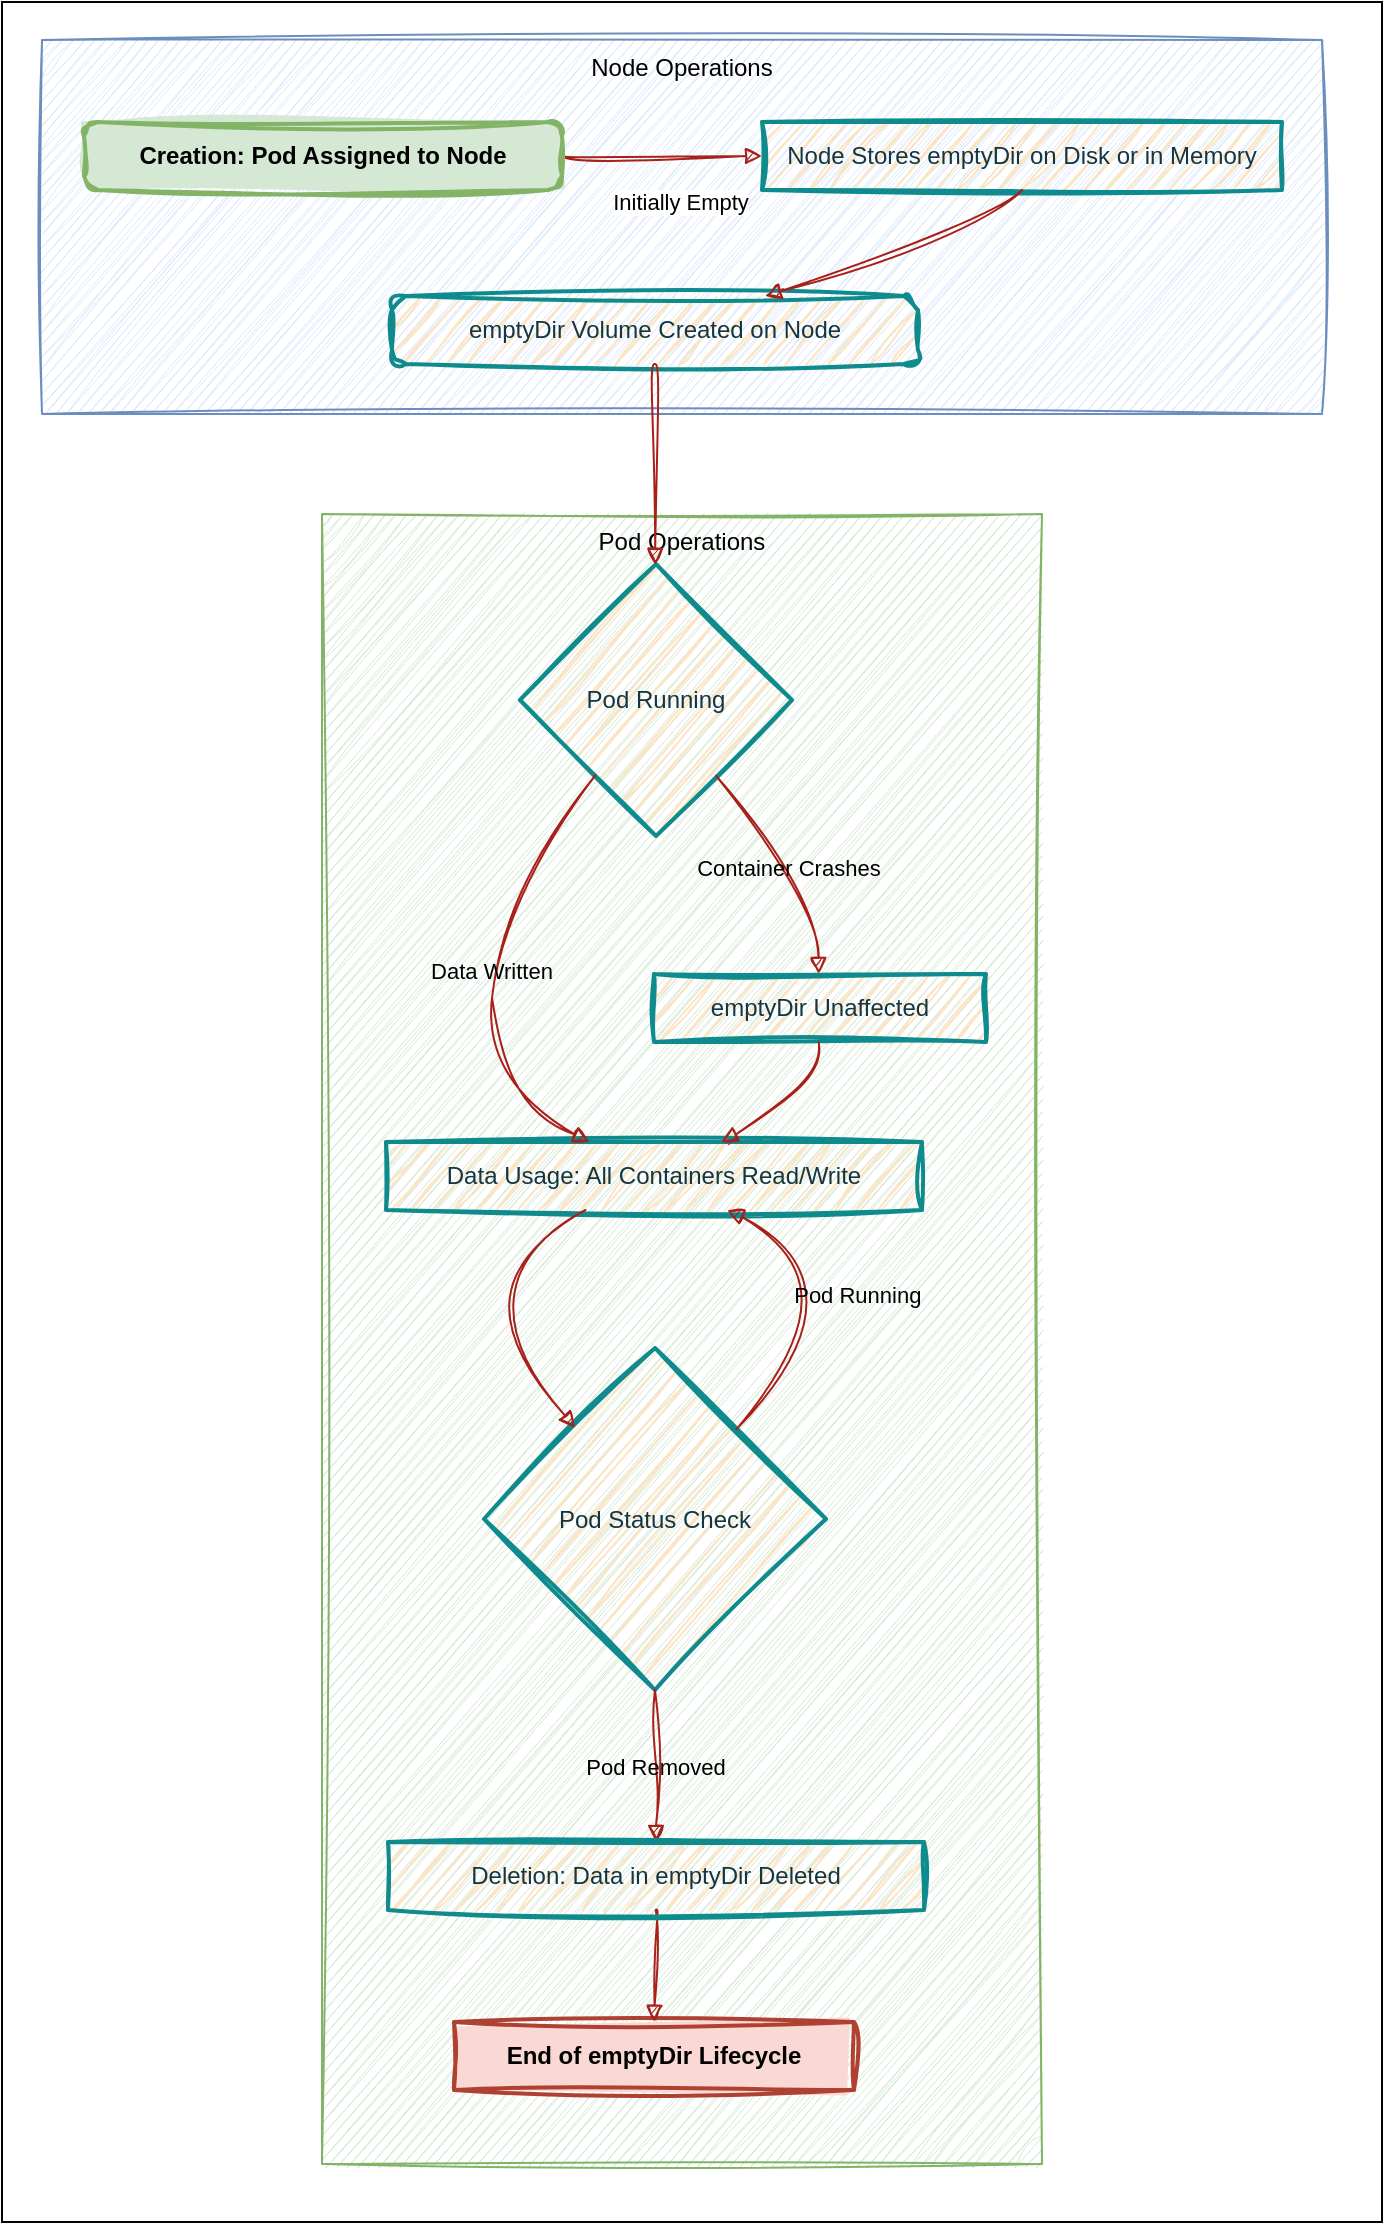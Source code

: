 <mxfile version="23.0.2" type="device">
  <diagram id="jRB-BoQu9cSR670oCyiK" name="1">
    <mxGraphModel dx="2008" dy="1349" grid="1" gridSize="10" guides="1" tooltips="1" connect="1" arrows="1" fold="1" page="1" pageScale="1" pageWidth="827" pageHeight="1169" math="0" shadow="0">
      <root>
        <mxCell id="0" />
        <mxCell id="1" parent="0" />
        <mxCell id="r5kez2t-eV-rQQRGPLl7-1" value="" style="rounded=0;whiteSpace=wrap;html=1;hachureGap=4;fontFamily=Helvetica;fontSource=https%3A%2F%2Ffonts.googleapis.com%2Fcss%3Ffamily%3DArchitects%2BDaughter;fontSize=11;fontColor=default;strokeColor=default;strokeWidth=1;" vertex="1" parent="1">
          <mxGeometry x="20" y="110" width="690" height="1110" as="geometry" />
        </mxCell>
        <mxCell id="ZvucAmqedV1Chs5uvIlg-1" value="Pod Operations" style="whiteSpace=wrap;strokeWidth=1;verticalAlign=top;labelBackgroundColor=none;fillColor=#d5e8d4;strokeColor=#82b366;sketch=1;curveFitting=1;jiggle=2;" vertex="1" parent="1">
          <mxGeometry x="180" y="366" width="360" height="825" as="geometry" />
        </mxCell>
        <mxCell id="ZvucAmqedV1Chs5uvIlg-2" value="Pod Running" style="rhombus;strokeWidth=2;whiteSpace=wrap;labelBackgroundColor=none;fillColor=#FAE5C7;strokeColor=#0F8B8D;fontColor=#143642;sketch=1;curveFitting=1;jiggle=2;" vertex="1" parent="1">
          <mxGeometry x="279" y="391" width="136" height="136" as="geometry" />
        </mxCell>
        <mxCell id="ZvucAmqedV1Chs5uvIlg-3" value="Data Usage: All Containers Read/Write" style="whiteSpace=wrap;strokeWidth=2;labelBackgroundColor=none;fillColor=#FAE5C7;strokeColor=#0F8B8D;fontColor=#143642;sketch=1;curveFitting=1;jiggle=2;" vertex="1" parent="1">
          <mxGeometry x="212" y="680" width="268" height="34" as="geometry" />
        </mxCell>
        <mxCell id="ZvucAmqedV1Chs5uvIlg-4" value="emptyDir Unaffected" style="whiteSpace=wrap;strokeWidth=2;labelBackgroundColor=none;fillColor=#FAE5C7;strokeColor=#0F8B8D;fontColor=#143642;sketch=1;curveFitting=1;jiggle=2;" vertex="1" parent="1">
          <mxGeometry x="346" y="596" width="166" height="34" as="geometry" />
        </mxCell>
        <mxCell id="ZvucAmqedV1Chs5uvIlg-5" value="Pod Status Check" style="rhombus;strokeWidth=2;whiteSpace=wrap;labelBackgroundColor=none;fillColor=#FAE5C7;strokeColor=#0F8B8D;fontColor=#143642;sketch=1;curveFitting=1;jiggle=2;" vertex="1" parent="1">
          <mxGeometry x="261" y="783" width="171" height="171" as="geometry" />
        </mxCell>
        <mxCell id="ZvucAmqedV1Chs5uvIlg-6" value="End of emptyDir Lifecycle" style="whiteSpace=wrap;strokeWidth=2;labelBackgroundColor=none;fillColor=#fad9d5;strokeColor=#ae4132;sketch=1;curveFitting=1;jiggle=2;fillStyle=solid;fontStyle=1" vertex="1" parent="1">
          <mxGeometry x="246" y="1120" width="200" height="34" as="geometry" />
        </mxCell>
        <mxCell id="ZvucAmqedV1Chs5uvIlg-11" value="Node Operations" style="whiteSpace=wrap;strokeWidth=1;verticalAlign=top;labelBackgroundColor=none;fillColor=#dae8fc;strokeColor=#6c8ebf;sketch=1;curveFitting=1;jiggle=2;" vertex="1" parent="1">
          <mxGeometry x="40" y="129" width="640" height="187" as="geometry" />
        </mxCell>
        <mxCell id="ZvucAmqedV1Chs5uvIlg-12" value="emptyDir Volume Created on Node" style="rounded=1;absoluteArcSize=1;arcSize=14;whiteSpace=wrap;strokeWidth=2;labelBackgroundColor=none;fillColor=#FAE5C7;strokeColor=#0F8B8D;fontColor=#143642;sketch=1;curveFitting=1;jiggle=2;" vertex="1" parent="1">
          <mxGeometry x="215" y="257" width="263" height="34" as="geometry" />
        </mxCell>
        <mxCell id="ZvucAmqedV1Chs5uvIlg-30" style="edgeStyle=none;shape=connector;curved=1;rounded=0;sketch=1;jiggle=2;curveFitting=1;orthogonalLoop=1;jettySize=auto;html=1;exitX=1;exitY=0.5;exitDx=0;exitDy=0;labelBackgroundColor=none;strokeColor=#A8201A;align=center;verticalAlign=middle;fontFamily=Helvetica;fontSize=11;fontColor=default;startArrow=none;endArrow=block;" edge="1" parent="1" source="ZvucAmqedV1Chs5uvIlg-13" target="ZvucAmqedV1Chs5uvIlg-14">
          <mxGeometry relative="1" as="geometry" />
        </mxCell>
        <mxCell id="ZvucAmqedV1Chs5uvIlg-31" value="Initially Empty" style="edgeLabel;html=1;align=center;verticalAlign=middle;resizable=0;points=[];fontSize=11;fontFamily=Helvetica;fontColor=default;" vertex="1" connectable="0" parent="ZvucAmqedV1Chs5uvIlg-30">
          <mxGeometry x="0.295" y="-4" relative="1" as="geometry">
            <mxPoint x="-6" y="19" as="offset" />
          </mxGeometry>
        </mxCell>
        <mxCell id="ZvucAmqedV1Chs5uvIlg-13" value="Creation: Pod Assigned to Node" style="rounded=1;absoluteArcSize=1;arcSize=14;whiteSpace=wrap;strokeWidth=2;labelBackgroundColor=none;sketch=1;curveFitting=1;jiggle=2;fillColor=#d5e8d4;strokeColor=#82b366;fillStyle=solid;fontStyle=1" vertex="1" parent="1">
          <mxGeometry x="61" y="170" width="239" height="34" as="geometry" />
        </mxCell>
        <mxCell id="ZvucAmqedV1Chs5uvIlg-14" value="Node Stores emptyDir on Disk or in Memory" style="whiteSpace=wrap;strokeWidth=2;labelBackgroundColor=none;fillColor=#FAE5C7;strokeColor=#0F8B8D;fontColor=#143642;sketch=1;curveFitting=1;jiggle=2;" vertex="1" parent="1">
          <mxGeometry x="400" y="170" width="260" height="34" as="geometry" />
        </mxCell>
        <mxCell id="ZvucAmqedV1Chs5uvIlg-16" value="" style="curved=1;startArrow=none;endArrow=block;exitX=0.5;exitY=1;entryX=0.709;entryY=0;rounded=0;labelBackgroundColor=none;fontColor=default;strokeColor=#A8201A;sketch=1;curveFitting=1;jiggle=2;" edge="1" parent="1" source="ZvucAmqedV1Chs5uvIlg-14" target="ZvucAmqedV1Chs5uvIlg-12">
          <mxGeometry relative="1" as="geometry">
            <Array as="points">
              <mxPoint x="513" y="223" />
            </Array>
          </mxGeometry>
        </mxCell>
        <mxCell id="ZvucAmqedV1Chs5uvIlg-19" value="" style="curved=1;startArrow=none;endArrow=block;exitX=0.5;exitY=1;entryX=0.497;entryY=0;rounded=0;labelBackgroundColor=none;fontColor=default;strokeColor=#A8201A;sketch=1;curveFitting=1;jiggle=2;" edge="1" parent="1" source="ZvucAmqedV1Chs5uvIlg-12" target="ZvucAmqedV1Chs5uvIlg-2">
          <mxGeometry relative="1" as="geometry">
            <Array as="points" />
          </mxGeometry>
        </mxCell>
        <mxCell id="ZvucAmqedV1Chs5uvIlg-20" value="Data Written" style="curved=1;startArrow=none;endArrow=block;exitX=0.098;exitY=0.999;entryX=0.379;entryY=-0.003;rounded=0;labelBackgroundColor=none;fontColor=default;strokeColor=#A8201A;sketch=1;curveFitting=1;jiggle=2;" edge="1" parent="1" source="ZvucAmqedV1Chs5uvIlg-2" target="ZvucAmqedV1Chs5uvIlg-3">
          <mxGeometry relative="1" as="geometry">
            <Array as="points">
              <mxPoint x="265" y="561" />
              <mxPoint x="265" y="655" />
            </Array>
          </mxGeometry>
        </mxCell>
        <mxCell id="ZvucAmqedV1Chs5uvIlg-21" value="Container Crashes" style="curved=1;startArrow=none;endArrow=block;exitX=0.896;exitY=0.999;entryX=0.496;entryY=-0.003;rounded=0;labelBackgroundColor=none;fontColor=default;strokeColor=#A8201A;sketch=1;curveFitting=1;jiggle=2;" edge="1" parent="1" source="ZvucAmqedV1Chs5uvIlg-2" target="ZvucAmqedV1Chs5uvIlg-4">
          <mxGeometry relative="1" as="geometry">
            <Array as="points">
              <mxPoint x="428" y="561" />
            </Array>
          </mxGeometry>
        </mxCell>
        <mxCell id="ZvucAmqedV1Chs5uvIlg-22" value="" style="curved=1;startArrow=none;endArrow=block;exitX=0.496;exitY=0.997;entryX=0.626;entryY=-0.003;rounded=0;labelBackgroundColor=none;fontColor=default;strokeColor=#A8201A;sketch=1;curveFitting=1;jiggle=2;" edge="1" parent="1" source="ZvucAmqedV1Chs5uvIlg-4" target="ZvucAmqedV1Chs5uvIlg-3">
          <mxGeometry relative="1" as="geometry">
            <Array as="points">
              <mxPoint x="428" y="655" />
            </Array>
          </mxGeometry>
        </mxCell>
        <mxCell id="ZvucAmqedV1Chs5uvIlg-23" value="" style="curved=1;startArrow=none;endArrow=block;exitX=0.373;exitY=0.997;entryX=0.064;entryY=-0.001;rounded=0;labelBackgroundColor=none;fontColor=default;strokeColor=#A8201A;sketch=1;curveFitting=1;jiggle=2;" edge="1" parent="1" source="ZvucAmqedV1Chs5uvIlg-3" target="ZvucAmqedV1Chs5uvIlg-5">
          <mxGeometry relative="1" as="geometry">
            <Array as="points">
              <mxPoint x="242" y="748" />
            </Array>
          </mxGeometry>
        </mxCell>
        <mxCell id="ZvucAmqedV1Chs5uvIlg-24" value="Pod Running" style="curved=1;startArrow=none;endArrow=block;exitX=0.955;exitY=-0.001;entryX=0.636;entryY=0.997;rounded=0;labelBackgroundColor=none;fontColor=default;strokeColor=#A8201A;sketch=1;curveFitting=1;jiggle=2;" edge="1" parent="1" source="ZvucAmqedV1Chs5uvIlg-5" target="ZvucAmqedV1Chs5uvIlg-3">
          <mxGeometry relative="1" as="geometry">
            <Array as="points">
              <mxPoint x="455" y="748" />
            </Array>
          </mxGeometry>
        </mxCell>
        <mxCell id="ZvucAmqedV1Chs5uvIlg-25" value="Pod Removed" style="curved=1;startArrow=none;endArrow=block;exitX=0.5;exitY=1.002;entryX=0.5;entryY=0;rounded=0;labelBackgroundColor=none;fontColor=default;strokeColor=#A8201A;sketch=1;curveFitting=1;jiggle=2;entryDx=0;entryDy=0;" edge="1" parent="1" source="ZvucAmqedV1Chs5uvIlg-5" target="ZvucAmqedV1Chs5uvIlg-32">
          <mxGeometry relative="1" as="geometry">
            <Array as="points">
              <mxPoint x="347" y="989" />
            </Array>
            <mxPoint x="744" y="1005.74" as="targetPoint" />
          </mxGeometry>
        </mxCell>
        <mxCell id="ZvucAmqedV1Chs5uvIlg-33" style="edgeStyle=none;shape=connector;curved=1;rounded=0;sketch=1;jiggle=2;curveFitting=1;orthogonalLoop=1;jettySize=auto;html=1;labelBackgroundColor=none;strokeColor=#A8201A;align=center;verticalAlign=middle;fontFamily=Helvetica;fontSize=11;fontColor=default;startArrow=none;endArrow=block;" edge="1" parent="1" source="ZvucAmqedV1Chs5uvIlg-32" target="ZvucAmqedV1Chs5uvIlg-6">
          <mxGeometry relative="1" as="geometry" />
        </mxCell>
        <mxCell id="ZvucAmqedV1Chs5uvIlg-32" value="Deletion: Data in emptyDir Deleted" style="whiteSpace=wrap;strokeWidth=2;labelBackgroundColor=none;fillColor=#FAE5C7;strokeColor=#0F8B8D;fontColor=#143642;sketch=1;curveFitting=1;jiggle=2;" vertex="1" parent="1">
          <mxGeometry x="213" y="1030" width="268" height="34" as="geometry" />
        </mxCell>
      </root>
    </mxGraphModel>
  </diagram>
</mxfile>
